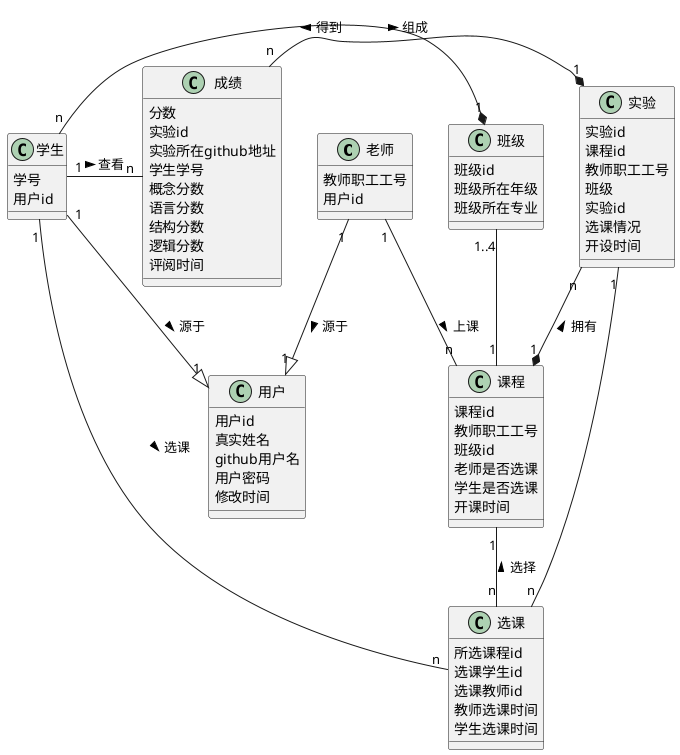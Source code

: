 @startuml
老师"1" - "n"课程 : 上课 >
老师"1" --|> "1"用户 : 源于 >
老师 : 教师职工工号
老师 : 用户id

学生"1" --|> "1"用户 : 源于 >
学生"1" - "n"成绩 : 查看 >
学生"n" -* "1"班级 : 组成 >
学生"1" -- "n"选课 : 选课 >
学生 : 学号
学生 : 用户id

成绩"n" -* "1"实验 : 得到 <
成绩 : 分数
成绩 : 实验id
成绩 : 实验所在github地址
成绩 : 学生学号
成绩 : 概念分数
成绩 : 语言分数
成绩 : 结构分数
成绩 : 逻辑分数
成绩 : 评阅时间

实验"n" --* "1"课程 : 拥有 <
实验"1" -- "n"选课
实验 : 实验id
实验 : 课程id
实验 : 教师职工工号
实验 : 班级
实验 : 实验id
实验 : 选课情况
实验 : 开设时间

用户 : 用户id
用户 : 真实姓名
用户 : github用户名
用户 : 用户密码
用户 : 修改时间

班级"1..4" -- "1"课程
班级 : 班级id
班级 : 班级所在年级
班级 : 班级所在专业

选课 : 所选课程id
选课 : 选课学生id
选课 : 选课教师id
选课 : 教师选课时间
选课 : 学生选课时间

课程"1" -- "n"选课 : 选择 <
课程 : 课程id
课程 : 教师职工工号
课程 : 班级id
课程 : 老师是否选课
课程 : 学生是否选课
课程 : 开课时间
@enduml